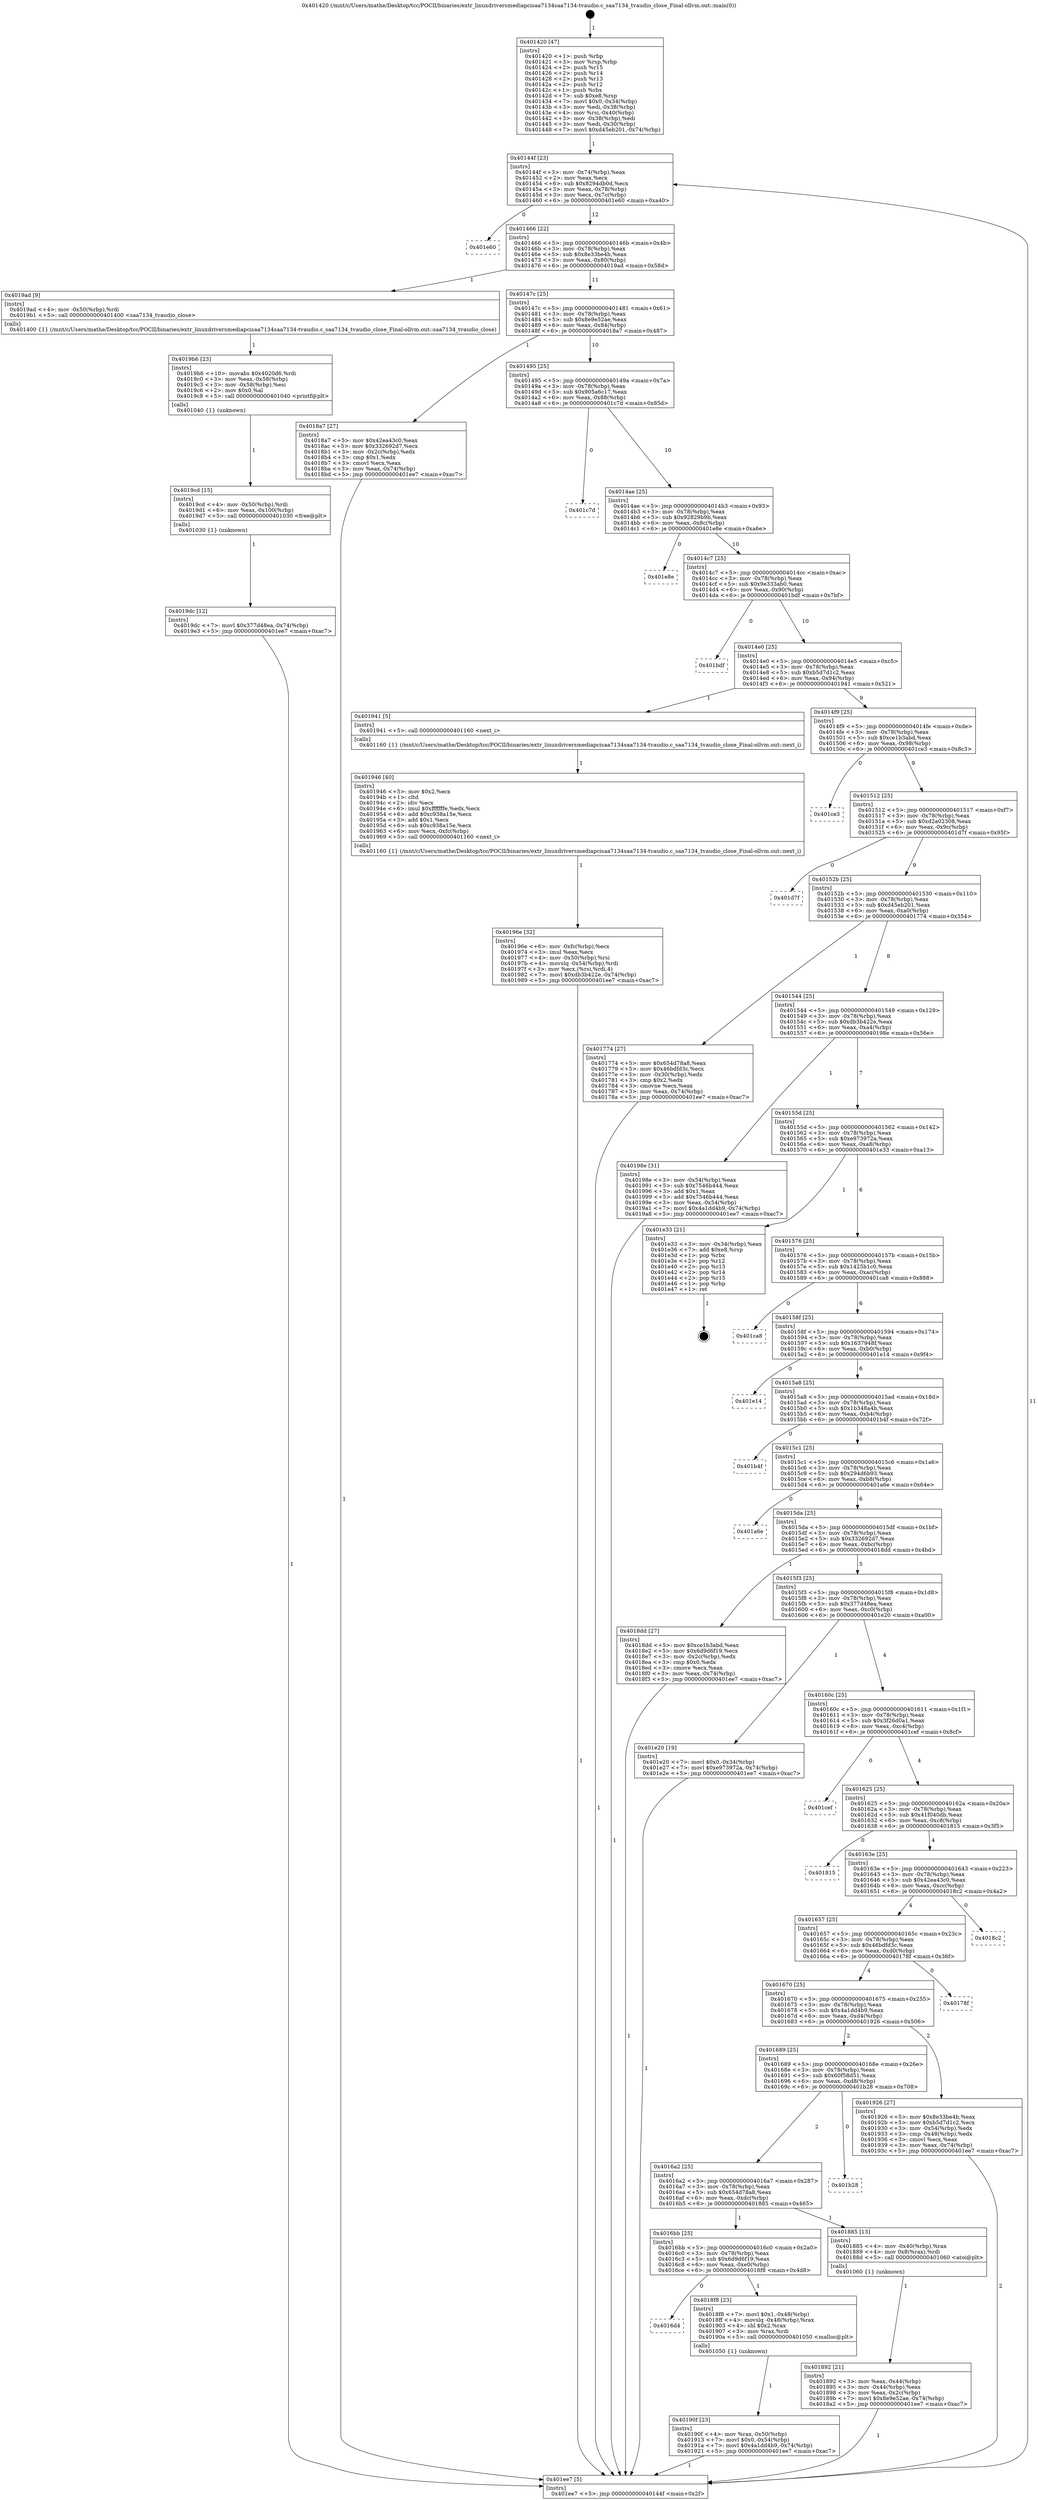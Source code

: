 digraph "0x401420" {
  label = "0x401420 (/mnt/c/Users/mathe/Desktop/tcc/POCII/binaries/extr_linuxdriversmediapcisaa7134saa7134-tvaudio.c_saa7134_tvaudio_close_Final-ollvm.out::main(0))"
  labelloc = "t"
  node[shape=record]

  Entry [label="",width=0.3,height=0.3,shape=circle,fillcolor=black,style=filled]
  "0x40144f" [label="{
     0x40144f [23]\l
     | [instrs]\l
     &nbsp;&nbsp;0x40144f \<+3\>: mov -0x74(%rbp),%eax\l
     &nbsp;&nbsp;0x401452 \<+2\>: mov %eax,%ecx\l
     &nbsp;&nbsp;0x401454 \<+6\>: sub $0x8294db0d,%ecx\l
     &nbsp;&nbsp;0x40145a \<+3\>: mov %eax,-0x78(%rbp)\l
     &nbsp;&nbsp;0x40145d \<+3\>: mov %ecx,-0x7c(%rbp)\l
     &nbsp;&nbsp;0x401460 \<+6\>: je 0000000000401e60 \<main+0xa40\>\l
  }"]
  "0x401e60" [label="{
     0x401e60\l
  }", style=dashed]
  "0x401466" [label="{
     0x401466 [22]\l
     | [instrs]\l
     &nbsp;&nbsp;0x401466 \<+5\>: jmp 000000000040146b \<main+0x4b\>\l
     &nbsp;&nbsp;0x40146b \<+3\>: mov -0x78(%rbp),%eax\l
     &nbsp;&nbsp;0x40146e \<+5\>: sub $0x8e33be4b,%eax\l
     &nbsp;&nbsp;0x401473 \<+3\>: mov %eax,-0x80(%rbp)\l
     &nbsp;&nbsp;0x401476 \<+6\>: je 00000000004019ad \<main+0x58d\>\l
  }"]
  Exit [label="",width=0.3,height=0.3,shape=circle,fillcolor=black,style=filled,peripheries=2]
  "0x4019ad" [label="{
     0x4019ad [9]\l
     | [instrs]\l
     &nbsp;&nbsp;0x4019ad \<+4\>: mov -0x50(%rbp),%rdi\l
     &nbsp;&nbsp;0x4019b1 \<+5\>: call 0000000000401400 \<saa7134_tvaudio_close\>\l
     | [calls]\l
     &nbsp;&nbsp;0x401400 \{1\} (/mnt/c/Users/mathe/Desktop/tcc/POCII/binaries/extr_linuxdriversmediapcisaa7134saa7134-tvaudio.c_saa7134_tvaudio_close_Final-ollvm.out::saa7134_tvaudio_close)\l
  }"]
  "0x40147c" [label="{
     0x40147c [25]\l
     | [instrs]\l
     &nbsp;&nbsp;0x40147c \<+5\>: jmp 0000000000401481 \<main+0x61\>\l
     &nbsp;&nbsp;0x401481 \<+3\>: mov -0x78(%rbp),%eax\l
     &nbsp;&nbsp;0x401484 \<+5\>: sub $0x8e9e52ae,%eax\l
     &nbsp;&nbsp;0x401489 \<+6\>: mov %eax,-0x84(%rbp)\l
     &nbsp;&nbsp;0x40148f \<+6\>: je 00000000004018a7 \<main+0x487\>\l
  }"]
  "0x4019dc" [label="{
     0x4019dc [12]\l
     | [instrs]\l
     &nbsp;&nbsp;0x4019dc \<+7\>: movl $0x377d48ea,-0x74(%rbp)\l
     &nbsp;&nbsp;0x4019e3 \<+5\>: jmp 0000000000401ee7 \<main+0xac7\>\l
  }"]
  "0x4018a7" [label="{
     0x4018a7 [27]\l
     | [instrs]\l
     &nbsp;&nbsp;0x4018a7 \<+5\>: mov $0x42ea43c0,%eax\l
     &nbsp;&nbsp;0x4018ac \<+5\>: mov $0x332692d7,%ecx\l
     &nbsp;&nbsp;0x4018b1 \<+3\>: mov -0x2c(%rbp),%edx\l
     &nbsp;&nbsp;0x4018b4 \<+3\>: cmp $0x1,%edx\l
     &nbsp;&nbsp;0x4018b7 \<+3\>: cmovl %ecx,%eax\l
     &nbsp;&nbsp;0x4018ba \<+3\>: mov %eax,-0x74(%rbp)\l
     &nbsp;&nbsp;0x4018bd \<+5\>: jmp 0000000000401ee7 \<main+0xac7\>\l
  }"]
  "0x401495" [label="{
     0x401495 [25]\l
     | [instrs]\l
     &nbsp;&nbsp;0x401495 \<+5\>: jmp 000000000040149a \<main+0x7a\>\l
     &nbsp;&nbsp;0x40149a \<+3\>: mov -0x78(%rbp),%eax\l
     &nbsp;&nbsp;0x40149d \<+5\>: sub $0x905a6c17,%eax\l
     &nbsp;&nbsp;0x4014a2 \<+6\>: mov %eax,-0x88(%rbp)\l
     &nbsp;&nbsp;0x4014a8 \<+6\>: je 0000000000401c7d \<main+0x85d\>\l
  }"]
  "0x4019cd" [label="{
     0x4019cd [15]\l
     | [instrs]\l
     &nbsp;&nbsp;0x4019cd \<+4\>: mov -0x50(%rbp),%rdi\l
     &nbsp;&nbsp;0x4019d1 \<+6\>: mov %eax,-0x100(%rbp)\l
     &nbsp;&nbsp;0x4019d7 \<+5\>: call 0000000000401030 \<free@plt\>\l
     | [calls]\l
     &nbsp;&nbsp;0x401030 \{1\} (unknown)\l
  }"]
  "0x401c7d" [label="{
     0x401c7d\l
  }", style=dashed]
  "0x4014ae" [label="{
     0x4014ae [25]\l
     | [instrs]\l
     &nbsp;&nbsp;0x4014ae \<+5\>: jmp 00000000004014b3 \<main+0x93\>\l
     &nbsp;&nbsp;0x4014b3 \<+3\>: mov -0x78(%rbp),%eax\l
     &nbsp;&nbsp;0x4014b6 \<+5\>: sub $0x92829b9b,%eax\l
     &nbsp;&nbsp;0x4014bb \<+6\>: mov %eax,-0x8c(%rbp)\l
     &nbsp;&nbsp;0x4014c1 \<+6\>: je 0000000000401e8e \<main+0xa6e\>\l
  }"]
  "0x4019b6" [label="{
     0x4019b6 [23]\l
     | [instrs]\l
     &nbsp;&nbsp;0x4019b6 \<+10\>: movabs $0x4020d6,%rdi\l
     &nbsp;&nbsp;0x4019c0 \<+3\>: mov %eax,-0x58(%rbp)\l
     &nbsp;&nbsp;0x4019c3 \<+3\>: mov -0x58(%rbp),%esi\l
     &nbsp;&nbsp;0x4019c6 \<+2\>: mov $0x0,%al\l
     &nbsp;&nbsp;0x4019c8 \<+5\>: call 0000000000401040 \<printf@plt\>\l
     | [calls]\l
     &nbsp;&nbsp;0x401040 \{1\} (unknown)\l
  }"]
  "0x401e8e" [label="{
     0x401e8e\l
  }", style=dashed]
  "0x4014c7" [label="{
     0x4014c7 [25]\l
     | [instrs]\l
     &nbsp;&nbsp;0x4014c7 \<+5\>: jmp 00000000004014cc \<main+0xac\>\l
     &nbsp;&nbsp;0x4014cc \<+3\>: mov -0x78(%rbp),%eax\l
     &nbsp;&nbsp;0x4014cf \<+5\>: sub $0x9e333ab0,%eax\l
     &nbsp;&nbsp;0x4014d4 \<+6\>: mov %eax,-0x90(%rbp)\l
     &nbsp;&nbsp;0x4014da \<+6\>: je 0000000000401bdf \<main+0x7bf\>\l
  }"]
  "0x40196e" [label="{
     0x40196e [32]\l
     | [instrs]\l
     &nbsp;&nbsp;0x40196e \<+6\>: mov -0xfc(%rbp),%ecx\l
     &nbsp;&nbsp;0x401974 \<+3\>: imul %eax,%ecx\l
     &nbsp;&nbsp;0x401977 \<+4\>: mov -0x50(%rbp),%rsi\l
     &nbsp;&nbsp;0x40197b \<+4\>: movslq -0x54(%rbp),%rdi\l
     &nbsp;&nbsp;0x40197f \<+3\>: mov %ecx,(%rsi,%rdi,4)\l
     &nbsp;&nbsp;0x401982 \<+7\>: movl $0xdb3b422e,-0x74(%rbp)\l
     &nbsp;&nbsp;0x401989 \<+5\>: jmp 0000000000401ee7 \<main+0xac7\>\l
  }"]
  "0x401bdf" [label="{
     0x401bdf\l
  }", style=dashed]
  "0x4014e0" [label="{
     0x4014e0 [25]\l
     | [instrs]\l
     &nbsp;&nbsp;0x4014e0 \<+5\>: jmp 00000000004014e5 \<main+0xc5\>\l
     &nbsp;&nbsp;0x4014e5 \<+3\>: mov -0x78(%rbp),%eax\l
     &nbsp;&nbsp;0x4014e8 \<+5\>: sub $0xb5d7d1c2,%eax\l
     &nbsp;&nbsp;0x4014ed \<+6\>: mov %eax,-0x94(%rbp)\l
     &nbsp;&nbsp;0x4014f3 \<+6\>: je 0000000000401941 \<main+0x521\>\l
  }"]
  "0x401946" [label="{
     0x401946 [40]\l
     | [instrs]\l
     &nbsp;&nbsp;0x401946 \<+5\>: mov $0x2,%ecx\l
     &nbsp;&nbsp;0x40194b \<+1\>: cltd\l
     &nbsp;&nbsp;0x40194c \<+2\>: idiv %ecx\l
     &nbsp;&nbsp;0x40194e \<+6\>: imul $0xfffffffe,%edx,%ecx\l
     &nbsp;&nbsp;0x401954 \<+6\>: add $0xc938a15e,%ecx\l
     &nbsp;&nbsp;0x40195a \<+3\>: add $0x1,%ecx\l
     &nbsp;&nbsp;0x40195d \<+6\>: sub $0xc938a15e,%ecx\l
     &nbsp;&nbsp;0x401963 \<+6\>: mov %ecx,-0xfc(%rbp)\l
     &nbsp;&nbsp;0x401969 \<+5\>: call 0000000000401160 \<next_i\>\l
     | [calls]\l
     &nbsp;&nbsp;0x401160 \{1\} (/mnt/c/Users/mathe/Desktop/tcc/POCII/binaries/extr_linuxdriversmediapcisaa7134saa7134-tvaudio.c_saa7134_tvaudio_close_Final-ollvm.out::next_i)\l
  }"]
  "0x401941" [label="{
     0x401941 [5]\l
     | [instrs]\l
     &nbsp;&nbsp;0x401941 \<+5\>: call 0000000000401160 \<next_i\>\l
     | [calls]\l
     &nbsp;&nbsp;0x401160 \{1\} (/mnt/c/Users/mathe/Desktop/tcc/POCII/binaries/extr_linuxdriversmediapcisaa7134saa7134-tvaudio.c_saa7134_tvaudio_close_Final-ollvm.out::next_i)\l
  }"]
  "0x4014f9" [label="{
     0x4014f9 [25]\l
     | [instrs]\l
     &nbsp;&nbsp;0x4014f9 \<+5\>: jmp 00000000004014fe \<main+0xde\>\l
     &nbsp;&nbsp;0x4014fe \<+3\>: mov -0x78(%rbp),%eax\l
     &nbsp;&nbsp;0x401501 \<+5\>: sub $0xce1b3abd,%eax\l
     &nbsp;&nbsp;0x401506 \<+6\>: mov %eax,-0x98(%rbp)\l
     &nbsp;&nbsp;0x40150c \<+6\>: je 0000000000401ce3 \<main+0x8c3\>\l
  }"]
  "0x40190f" [label="{
     0x40190f [23]\l
     | [instrs]\l
     &nbsp;&nbsp;0x40190f \<+4\>: mov %rax,-0x50(%rbp)\l
     &nbsp;&nbsp;0x401913 \<+7\>: movl $0x0,-0x54(%rbp)\l
     &nbsp;&nbsp;0x40191a \<+7\>: movl $0x4a1dd4b9,-0x74(%rbp)\l
     &nbsp;&nbsp;0x401921 \<+5\>: jmp 0000000000401ee7 \<main+0xac7\>\l
  }"]
  "0x401ce3" [label="{
     0x401ce3\l
  }", style=dashed]
  "0x401512" [label="{
     0x401512 [25]\l
     | [instrs]\l
     &nbsp;&nbsp;0x401512 \<+5\>: jmp 0000000000401517 \<main+0xf7\>\l
     &nbsp;&nbsp;0x401517 \<+3\>: mov -0x78(%rbp),%eax\l
     &nbsp;&nbsp;0x40151a \<+5\>: sub $0xd2a02308,%eax\l
     &nbsp;&nbsp;0x40151f \<+6\>: mov %eax,-0x9c(%rbp)\l
     &nbsp;&nbsp;0x401525 \<+6\>: je 0000000000401d7f \<main+0x95f\>\l
  }"]
  "0x4016d4" [label="{
     0x4016d4\l
  }", style=dashed]
  "0x401d7f" [label="{
     0x401d7f\l
  }", style=dashed]
  "0x40152b" [label="{
     0x40152b [25]\l
     | [instrs]\l
     &nbsp;&nbsp;0x40152b \<+5\>: jmp 0000000000401530 \<main+0x110\>\l
     &nbsp;&nbsp;0x401530 \<+3\>: mov -0x78(%rbp),%eax\l
     &nbsp;&nbsp;0x401533 \<+5\>: sub $0xd45eb201,%eax\l
     &nbsp;&nbsp;0x401538 \<+6\>: mov %eax,-0xa0(%rbp)\l
     &nbsp;&nbsp;0x40153e \<+6\>: je 0000000000401774 \<main+0x354\>\l
  }"]
  "0x4018f8" [label="{
     0x4018f8 [23]\l
     | [instrs]\l
     &nbsp;&nbsp;0x4018f8 \<+7\>: movl $0x1,-0x48(%rbp)\l
     &nbsp;&nbsp;0x4018ff \<+4\>: movslq -0x48(%rbp),%rax\l
     &nbsp;&nbsp;0x401903 \<+4\>: shl $0x2,%rax\l
     &nbsp;&nbsp;0x401907 \<+3\>: mov %rax,%rdi\l
     &nbsp;&nbsp;0x40190a \<+5\>: call 0000000000401050 \<malloc@plt\>\l
     | [calls]\l
     &nbsp;&nbsp;0x401050 \{1\} (unknown)\l
  }"]
  "0x401774" [label="{
     0x401774 [27]\l
     | [instrs]\l
     &nbsp;&nbsp;0x401774 \<+5\>: mov $0x654d78a8,%eax\l
     &nbsp;&nbsp;0x401779 \<+5\>: mov $0x46bdfd3c,%ecx\l
     &nbsp;&nbsp;0x40177e \<+3\>: mov -0x30(%rbp),%edx\l
     &nbsp;&nbsp;0x401781 \<+3\>: cmp $0x2,%edx\l
     &nbsp;&nbsp;0x401784 \<+3\>: cmovne %ecx,%eax\l
     &nbsp;&nbsp;0x401787 \<+3\>: mov %eax,-0x74(%rbp)\l
     &nbsp;&nbsp;0x40178a \<+5\>: jmp 0000000000401ee7 \<main+0xac7\>\l
  }"]
  "0x401544" [label="{
     0x401544 [25]\l
     | [instrs]\l
     &nbsp;&nbsp;0x401544 \<+5\>: jmp 0000000000401549 \<main+0x129\>\l
     &nbsp;&nbsp;0x401549 \<+3\>: mov -0x78(%rbp),%eax\l
     &nbsp;&nbsp;0x40154c \<+5\>: sub $0xdb3b422e,%eax\l
     &nbsp;&nbsp;0x401551 \<+6\>: mov %eax,-0xa4(%rbp)\l
     &nbsp;&nbsp;0x401557 \<+6\>: je 000000000040198e \<main+0x56e\>\l
  }"]
  "0x401ee7" [label="{
     0x401ee7 [5]\l
     | [instrs]\l
     &nbsp;&nbsp;0x401ee7 \<+5\>: jmp 000000000040144f \<main+0x2f\>\l
  }"]
  "0x401420" [label="{
     0x401420 [47]\l
     | [instrs]\l
     &nbsp;&nbsp;0x401420 \<+1\>: push %rbp\l
     &nbsp;&nbsp;0x401421 \<+3\>: mov %rsp,%rbp\l
     &nbsp;&nbsp;0x401424 \<+2\>: push %r15\l
     &nbsp;&nbsp;0x401426 \<+2\>: push %r14\l
     &nbsp;&nbsp;0x401428 \<+2\>: push %r13\l
     &nbsp;&nbsp;0x40142a \<+2\>: push %r12\l
     &nbsp;&nbsp;0x40142c \<+1\>: push %rbx\l
     &nbsp;&nbsp;0x40142d \<+7\>: sub $0xe8,%rsp\l
     &nbsp;&nbsp;0x401434 \<+7\>: movl $0x0,-0x34(%rbp)\l
     &nbsp;&nbsp;0x40143b \<+3\>: mov %edi,-0x38(%rbp)\l
     &nbsp;&nbsp;0x40143e \<+4\>: mov %rsi,-0x40(%rbp)\l
     &nbsp;&nbsp;0x401442 \<+3\>: mov -0x38(%rbp),%edi\l
     &nbsp;&nbsp;0x401445 \<+3\>: mov %edi,-0x30(%rbp)\l
     &nbsp;&nbsp;0x401448 \<+7\>: movl $0xd45eb201,-0x74(%rbp)\l
  }"]
  "0x401892" [label="{
     0x401892 [21]\l
     | [instrs]\l
     &nbsp;&nbsp;0x401892 \<+3\>: mov %eax,-0x44(%rbp)\l
     &nbsp;&nbsp;0x401895 \<+3\>: mov -0x44(%rbp),%eax\l
     &nbsp;&nbsp;0x401898 \<+3\>: mov %eax,-0x2c(%rbp)\l
     &nbsp;&nbsp;0x40189b \<+7\>: movl $0x8e9e52ae,-0x74(%rbp)\l
     &nbsp;&nbsp;0x4018a2 \<+5\>: jmp 0000000000401ee7 \<main+0xac7\>\l
  }"]
  "0x40198e" [label="{
     0x40198e [31]\l
     | [instrs]\l
     &nbsp;&nbsp;0x40198e \<+3\>: mov -0x54(%rbp),%eax\l
     &nbsp;&nbsp;0x401991 \<+5\>: sub $0x7546b444,%eax\l
     &nbsp;&nbsp;0x401996 \<+3\>: add $0x1,%eax\l
     &nbsp;&nbsp;0x401999 \<+5\>: add $0x7546b444,%eax\l
     &nbsp;&nbsp;0x40199e \<+3\>: mov %eax,-0x54(%rbp)\l
     &nbsp;&nbsp;0x4019a1 \<+7\>: movl $0x4a1dd4b9,-0x74(%rbp)\l
     &nbsp;&nbsp;0x4019a8 \<+5\>: jmp 0000000000401ee7 \<main+0xac7\>\l
  }"]
  "0x40155d" [label="{
     0x40155d [25]\l
     | [instrs]\l
     &nbsp;&nbsp;0x40155d \<+5\>: jmp 0000000000401562 \<main+0x142\>\l
     &nbsp;&nbsp;0x401562 \<+3\>: mov -0x78(%rbp),%eax\l
     &nbsp;&nbsp;0x401565 \<+5\>: sub $0xe973972a,%eax\l
     &nbsp;&nbsp;0x40156a \<+6\>: mov %eax,-0xa8(%rbp)\l
     &nbsp;&nbsp;0x401570 \<+6\>: je 0000000000401e33 \<main+0xa13\>\l
  }"]
  "0x4016bb" [label="{
     0x4016bb [25]\l
     | [instrs]\l
     &nbsp;&nbsp;0x4016bb \<+5\>: jmp 00000000004016c0 \<main+0x2a0\>\l
     &nbsp;&nbsp;0x4016c0 \<+3\>: mov -0x78(%rbp),%eax\l
     &nbsp;&nbsp;0x4016c3 \<+5\>: sub $0x6d9d6f19,%eax\l
     &nbsp;&nbsp;0x4016c8 \<+6\>: mov %eax,-0xe0(%rbp)\l
     &nbsp;&nbsp;0x4016ce \<+6\>: je 00000000004018f8 \<main+0x4d8\>\l
  }"]
  "0x401e33" [label="{
     0x401e33 [21]\l
     | [instrs]\l
     &nbsp;&nbsp;0x401e33 \<+3\>: mov -0x34(%rbp),%eax\l
     &nbsp;&nbsp;0x401e36 \<+7\>: add $0xe8,%rsp\l
     &nbsp;&nbsp;0x401e3d \<+1\>: pop %rbx\l
     &nbsp;&nbsp;0x401e3e \<+2\>: pop %r12\l
     &nbsp;&nbsp;0x401e40 \<+2\>: pop %r13\l
     &nbsp;&nbsp;0x401e42 \<+2\>: pop %r14\l
     &nbsp;&nbsp;0x401e44 \<+2\>: pop %r15\l
     &nbsp;&nbsp;0x401e46 \<+1\>: pop %rbp\l
     &nbsp;&nbsp;0x401e47 \<+1\>: ret\l
  }"]
  "0x401576" [label="{
     0x401576 [25]\l
     | [instrs]\l
     &nbsp;&nbsp;0x401576 \<+5\>: jmp 000000000040157b \<main+0x15b\>\l
     &nbsp;&nbsp;0x40157b \<+3\>: mov -0x78(%rbp),%eax\l
     &nbsp;&nbsp;0x40157e \<+5\>: sub $0x1425b1c0,%eax\l
     &nbsp;&nbsp;0x401583 \<+6\>: mov %eax,-0xac(%rbp)\l
     &nbsp;&nbsp;0x401589 \<+6\>: je 0000000000401ca8 \<main+0x888\>\l
  }"]
  "0x401885" [label="{
     0x401885 [13]\l
     | [instrs]\l
     &nbsp;&nbsp;0x401885 \<+4\>: mov -0x40(%rbp),%rax\l
     &nbsp;&nbsp;0x401889 \<+4\>: mov 0x8(%rax),%rdi\l
     &nbsp;&nbsp;0x40188d \<+5\>: call 0000000000401060 \<atoi@plt\>\l
     | [calls]\l
     &nbsp;&nbsp;0x401060 \{1\} (unknown)\l
  }"]
  "0x401ca8" [label="{
     0x401ca8\l
  }", style=dashed]
  "0x40158f" [label="{
     0x40158f [25]\l
     | [instrs]\l
     &nbsp;&nbsp;0x40158f \<+5\>: jmp 0000000000401594 \<main+0x174\>\l
     &nbsp;&nbsp;0x401594 \<+3\>: mov -0x78(%rbp),%eax\l
     &nbsp;&nbsp;0x401597 \<+5\>: sub $0x1637948f,%eax\l
     &nbsp;&nbsp;0x40159c \<+6\>: mov %eax,-0xb0(%rbp)\l
     &nbsp;&nbsp;0x4015a2 \<+6\>: je 0000000000401e14 \<main+0x9f4\>\l
  }"]
  "0x4016a2" [label="{
     0x4016a2 [25]\l
     | [instrs]\l
     &nbsp;&nbsp;0x4016a2 \<+5\>: jmp 00000000004016a7 \<main+0x287\>\l
     &nbsp;&nbsp;0x4016a7 \<+3\>: mov -0x78(%rbp),%eax\l
     &nbsp;&nbsp;0x4016aa \<+5\>: sub $0x654d78a8,%eax\l
     &nbsp;&nbsp;0x4016af \<+6\>: mov %eax,-0xdc(%rbp)\l
     &nbsp;&nbsp;0x4016b5 \<+6\>: je 0000000000401885 \<main+0x465\>\l
  }"]
  "0x401e14" [label="{
     0x401e14\l
  }", style=dashed]
  "0x4015a8" [label="{
     0x4015a8 [25]\l
     | [instrs]\l
     &nbsp;&nbsp;0x4015a8 \<+5\>: jmp 00000000004015ad \<main+0x18d\>\l
     &nbsp;&nbsp;0x4015ad \<+3\>: mov -0x78(%rbp),%eax\l
     &nbsp;&nbsp;0x4015b0 \<+5\>: sub $0x1b348a4b,%eax\l
     &nbsp;&nbsp;0x4015b5 \<+6\>: mov %eax,-0xb4(%rbp)\l
     &nbsp;&nbsp;0x4015bb \<+6\>: je 0000000000401b4f \<main+0x72f\>\l
  }"]
  "0x401b28" [label="{
     0x401b28\l
  }", style=dashed]
  "0x401b4f" [label="{
     0x401b4f\l
  }", style=dashed]
  "0x4015c1" [label="{
     0x4015c1 [25]\l
     | [instrs]\l
     &nbsp;&nbsp;0x4015c1 \<+5\>: jmp 00000000004015c6 \<main+0x1a6\>\l
     &nbsp;&nbsp;0x4015c6 \<+3\>: mov -0x78(%rbp),%eax\l
     &nbsp;&nbsp;0x4015c9 \<+5\>: sub $0x294d6b93,%eax\l
     &nbsp;&nbsp;0x4015ce \<+6\>: mov %eax,-0xb8(%rbp)\l
     &nbsp;&nbsp;0x4015d4 \<+6\>: je 0000000000401a6e \<main+0x64e\>\l
  }"]
  "0x401689" [label="{
     0x401689 [25]\l
     | [instrs]\l
     &nbsp;&nbsp;0x401689 \<+5\>: jmp 000000000040168e \<main+0x26e\>\l
     &nbsp;&nbsp;0x40168e \<+3\>: mov -0x78(%rbp),%eax\l
     &nbsp;&nbsp;0x401691 \<+5\>: sub $0x60f58d51,%eax\l
     &nbsp;&nbsp;0x401696 \<+6\>: mov %eax,-0xd8(%rbp)\l
     &nbsp;&nbsp;0x40169c \<+6\>: je 0000000000401b28 \<main+0x708\>\l
  }"]
  "0x401a6e" [label="{
     0x401a6e\l
  }", style=dashed]
  "0x4015da" [label="{
     0x4015da [25]\l
     | [instrs]\l
     &nbsp;&nbsp;0x4015da \<+5\>: jmp 00000000004015df \<main+0x1bf\>\l
     &nbsp;&nbsp;0x4015df \<+3\>: mov -0x78(%rbp),%eax\l
     &nbsp;&nbsp;0x4015e2 \<+5\>: sub $0x332692d7,%eax\l
     &nbsp;&nbsp;0x4015e7 \<+6\>: mov %eax,-0xbc(%rbp)\l
     &nbsp;&nbsp;0x4015ed \<+6\>: je 00000000004018dd \<main+0x4bd\>\l
  }"]
  "0x401926" [label="{
     0x401926 [27]\l
     | [instrs]\l
     &nbsp;&nbsp;0x401926 \<+5\>: mov $0x8e33be4b,%eax\l
     &nbsp;&nbsp;0x40192b \<+5\>: mov $0xb5d7d1c2,%ecx\l
     &nbsp;&nbsp;0x401930 \<+3\>: mov -0x54(%rbp),%edx\l
     &nbsp;&nbsp;0x401933 \<+3\>: cmp -0x48(%rbp),%edx\l
     &nbsp;&nbsp;0x401936 \<+3\>: cmovl %ecx,%eax\l
     &nbsp;&nbsp;0x401939 \<+3\>: mov %eax,-0x74(%rbp)\l
     &nbsp;&nbsp;0x40193c \<+5\>: jmp 0000000000401ee7 \<main+0xac7\>\l
  }"]
  "0x4018dd" [label="{
     0x4018dd [27]\l
     | [instrs]\l
     &nbsp;&nbsp;0x4018dd \<+5\>: mov $0xce1b3abd,%eax\l
     &nbsp;&nbsp;0x4018e2 \<+5\>: mov $0x6d9d6f19,%ecx\l
     &nbsp;&nbsp;0x4018e7 \<+3\>: mov -0x2c(%rbp),%edx\l
     &nbsp;&nbsp;0x4018ea \<+3\>: cmp $0x0,%edx\l
     &nbsp;&nbsp;0x4018ed \<+3\>: cmove %ecx,%eax\l
     &nbsp;&nbsp;0x4018f0 \<+3\>: mov %eax,-0x74(%rbp)\l
     &nbsp;&nbsp;0x4018f3 \<+5\>: jmp 0000000000401ee7 \<main+0xac7\>\l
  }"]
  "0x4015f3" [label="{
     0x4015f3 [25]\l
     | [instrs]\l
     &nbsp;&nbsp;0x4015f3 \<+5\>: jmp 00000000004015f8 \<main+0x1d8\>\l
     &nbsp;&nbsp;0x4015f8 \<+3\>: mov -0x78(%rbp),%eax\l
     &nbsp;&nbsp;0x4015fb \<+5\>: sub $0x377d48ea,%eax\l
     &nbsp;&nbsp;0x401600 \<+6\>: mov %eax,-0xc0(%rbp)\l
     &nbsp;&nbsp;0x401606 \<+6\>: je 0000000000401e20 \<main+0xa00\>\l
  }"]
  "0x401670" [label="{
     0x401670 [25]\l
     | [instrs]\l
     &nbsp;&nbsp;0x401670 \<+5\>: jmp 0000000000401675 \<main+0x255\>\l
     &nbsp;&nbsp;0x401675 \<+3\>: mov -0x78(%rbp),%eax\l
     &nbsp;&nbsp;0x401678 \<+5\>: sub $0x4a1dd4b9,%eax\l
     &nbsp;&nbsp;0x40167d \<+6\>: mov %eax,-0xd4(%rbp)\l
     &nbsp;&nbsp;0x401683 \<+6\>: je 0000000000401926 \<main+0x506\>\l
  }"]
  "0x401e20" [label="{
     0x401e20 [19]\l
     | [instrs]\l
     &nbsp;&nbsp;0x401e20 \<+7\>: movl $0x0,-0x34(%rbp)\l
     &nbsp;&nbsp;0x401e27 \<+7\>: movl $0xe973972a,-0x74(%rbp)\l
     &nbsp;&nbsp;0x401e2e \<+5\>: jmp 0000000000401ee7 \<main+0xac7\>\l
  }"]
  "0x40160c" [label="{
     0x40160c [25]\l
     | [instrs]\l
     &nbsp;&nbsp;0x40160c \<+5\>: jmp 0000000000401611 \<main+0x1f1\>\l
     &nbsp;&nbsp;0x401611 \<+3\>: mov -0x78(%rbp),%eax\l
     &nbsp;&nbsp;0x401614 \<+5\>: sub $0x3f26d0a1,%eax\l
     &nbsp;&nbsp;0x401619 \<+6\>: mov %eax,-0xc4(%rbp)\l
     &nbsp;&nbsp;0x40161f \<+6\>: je 0000000000401cef \<main+0x8cf\>\l
  }"]
  "0x40178f" [label="{
     0x40178f\l
  }", style=dashed]
  "0x401cef" [label="{
     0x401cef\l
  }", style=dashed]
  "0x401625" [label="{
     0x401625 [25]\l
     | [instrs]\l
     &nbsp;&nbsp;0x401625 \<+5\>: jmp 000000000040162a \<main+0x20a\>\l
     &nbsp;&nbsp;0x40162a \<+3\>: mov -0x78(%rbp),%eax\l
     &nbsp;&nbsp;0x40162d \<+5\>: sub $0x41f040db,%eax\l
     &nbsp;&nbsp;0x401632 \<+6\>: mov %eax,-0xc8(%rbp)\l
     &nbsp;&nbsp;0x401638 \<+6\>: je 0000000000401815 \<main+0x3f5\>\l
  }"]
  "0x401657" [label="{
     0x401657 [25]\l
     | [instrs]\l
     &nbsp;&nbsp;0x401657 \<+5\>: jmp 000000000040165c \<main+0x23c\>\l
     &nbsp;&nbsp;0x40165c \<+3\>: mov -0x78(%rbp),%eax\l
     &nbsp;&nbsp;0x40165f \<+5\>: sub $0x46bdfd3c,%eax\l
     &nbsp;&nbsp;0x401664 \<+6\>: mov %eax,-0xd0(%rbp)\l
     &nbsp;&nbsp;0x40166a \<+6\>: je 000000000040178f \<main+0x36f\>\l
  }"]
  "0x401815" [label="{
     0x401815\l
  }", style=dashed]
  "0x40163e" [label="{
     0x40163e [25]\l
     | [instrs]\l
     &nbsp;&nbsp;0x40163e \<+5\>: jmp 0000000000401643 \<main+0x223\>\l
     &nbsp;&nbsp;0x401643 \<+3\>: mov -0x78(%rbp),%eax\l
     &nbsp;&nbsp;0x401646 \<+5\>: sub $0x42ea43c0,%eax\l
     &nbsp;&nbsp;0x40164b \<+6\>: mov %eax,-0xcc(%rbp)\l
     &nbsp;&nbsp;0x401651 \<+6\>: je 00000000004018c2 \<main+0x4a2\>\l
  }"]
  "0x4018c2" [label="{
     0x4018c2\l
  }", style=dashed]
  Entry -> "0x401420" [label=" 1"]
  "0x40144f" -> "0x401e60" [label=" 0"]
  "0x40144f" -> "0x401466" [label=" 12"]
  "0x401e33" -> Exit [label=" 1"]
  "0x401466" -> "0x4019ad" [label=" 1"]
  "0x401466" -> "0x40147c" [label=" 11"]
  "0x401e20" -> "0x401ee7" [label=" 1"]
  "0x40147c" -> "0x4018a7" [label=" 1"]
  "0x40147c" -> "0x401495" [label=" 10"]
  "0x4019dc" -> "0x401ee7" [label=" 1"]
  "0x401495" -> "0x401c7d" [label=" 0"]
  "0x401495" -> "0x4014ae" [label=" 10"]
  "0x4019cd" -> "0x4019dc" [label=" 1"]
  "0x4014ae" -> "0x401e8e" [label=" 0"]
  "0x4014ae" -> "0x4014c7" [label=" 10"]
  "0x4019b6" -> "0x4019cd" [label=" 1"]
  "0x4014c7" -> "0x401bdf" [label=" 0"]
  "0x4014c7" -> "0x4014e0" [label=" 10"]
  "0x4019ad" -> "0x4019b6" [label=" 1"]
  "0x4014e0" -> "0x401941" [label=" 1"]
  "0x4014e0" -> "0x4014f9" [label=" 9"]
  "0x40198e" -> "0x401ee7" [label=" 1"]
  "0x4014f9" -> "0x401ce3" [label=" 0"]
  "0x4014f9" -> "0x401512" [label=" 9"]
  "0x40196e" -> "0x401ee7" [label=" 1"]
  "0x401512" -> "0x401d7f" [label=" 0"]
  "0x401512" -> "0x40152b" [label=" 9"]
  "0x401946" -> "0x40196e" [label=" 1"]
  "0x40152b" -> "0x401774" [label=" 1"]
  "0x40152b" -> "0x401544" [label=" 8"]
  "0x401774" -> "0x401ee7" [label=" 1"]
  "0x401420" -> "0x40144f" [label=" 1"]
  "0x401ee7" -> "0x40144f" [label=" 11"]
  "0x401941" -> "0x401946" [label=" 1"]
  "0x401544" -> "0x40198e" [label=" 1"]
  "0x401544" -> "0x40155d" [label=" 7"]
  "0x40190f" -> "0x401ee7" [label=" 1"]
  "0x40155d" -> "0x401e33" [label=" 1"]
  "0x40155d" -> "0x401576" [label=" 6"]
  "0x4018f8" -> "0x40190f" [label=" 1"]
  "0x401576" -> "0x401ca8" [label=" 0"]
  "0x401576" -> "0x40158f" [label=" 6"]
  "0x4016bb" -> "0x4016d4" [label=" 0"]
  "0x40158f" -> "0x401e14" [label=" 0"]
  "0x40158f" -> "0x4015a8" [label=" 6"]
  "0x401926" -> "0x401ee7" [label=" 2"]
  "0x4015a8" -> "0x401b4f" [label=" 0"]
  "0x4015a8" -> "0x4015c1" [label=" 6"]
  "0x4018dd" -> "0x401ee7" [label=" 1"]
  "0x4015c1" -> "0x401a6e" [label=" 0"]
  "0x4015c1" -> "0x4015da" [label=" 6"]
  "0x401892" -> "0x401ee7" [label=" 1"]
  "0x4015da" -> "0x4018dd" [label=" 1"]
  "0x4015da" -> "0x4015f3" [label=" 5"]
  "0x401885" -> "0x401892" [label=" 1"]
  "0x4015f3" -> "0x401e20" [label=" 1"]
  "0x4015f3" -> "0x40160c" [label=" 4"]
  "0x4016a2" -> "0x401885" [label=" 1"]
  "0x40160c" -> "0x401cef" [label=" 0"]
  "0x40160c" -> "0x401625" [label=" 4"]
  "0x4016bb" -> "0x4018f8" [label=" 1"]
  "0x401625" -> "0x401815" [label=" 0"]
  "0x401625" -> "0x40163e" [label=" 4"]
  "0x401689" -> "0x401b28" [label=" 0"]
  "0x40163e" -> "0x4018c2" [label=" 0"]
  "0x40163e" -> "0x401657" [label=" 4"]
  "0x401689" -> "0x4016a2" [label=" 2"]
  "0x401657" -> "0x40178f" [label=" 0"]
  "0x401657" -> "0x401670" [label=" 4"]
  "0x4016a2" -> "0x4016bb" [label=" 1"]
  "0x401670" -> "0x401926" [label=" 2"]
  "0x401670" -> "0x401689" [label=" 2"]
  "0x4018a7" -> "0x401ee7" [label=" 1"]
}
